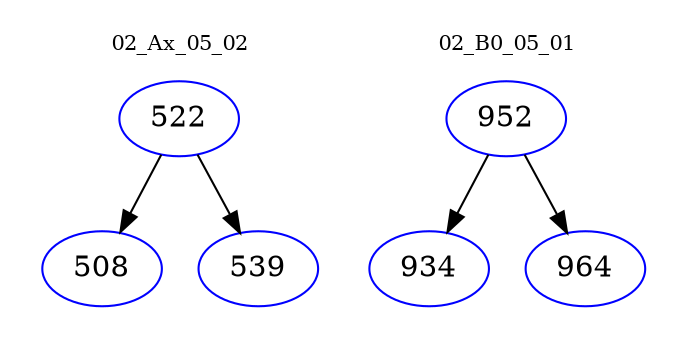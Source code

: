 digraph{
subgraph cluster_0 {
color = white
label = "02_Ax_05_02";
fontsize=10;
T0_522 [label="522", color="blue"]
T0_522 -> T0_508 [color="black"]
T0_508 [label="508", color="blue"]
T0_522 -> T0_539 [color="black"]
T0_539 [label="539", color="blue"]
}
subgraph cluster_1 {
color = white
label = "02_B0_05_01";
fontsize=10;
T1_952 [label="952", color="blue"]
T1_952 -> T1_934 [color="black"]
T1_934 [label="934", color="blue"]
T1_952 -> T1_964 [color="black"]
T1_964 [label="964", color="blue"]
}
}
